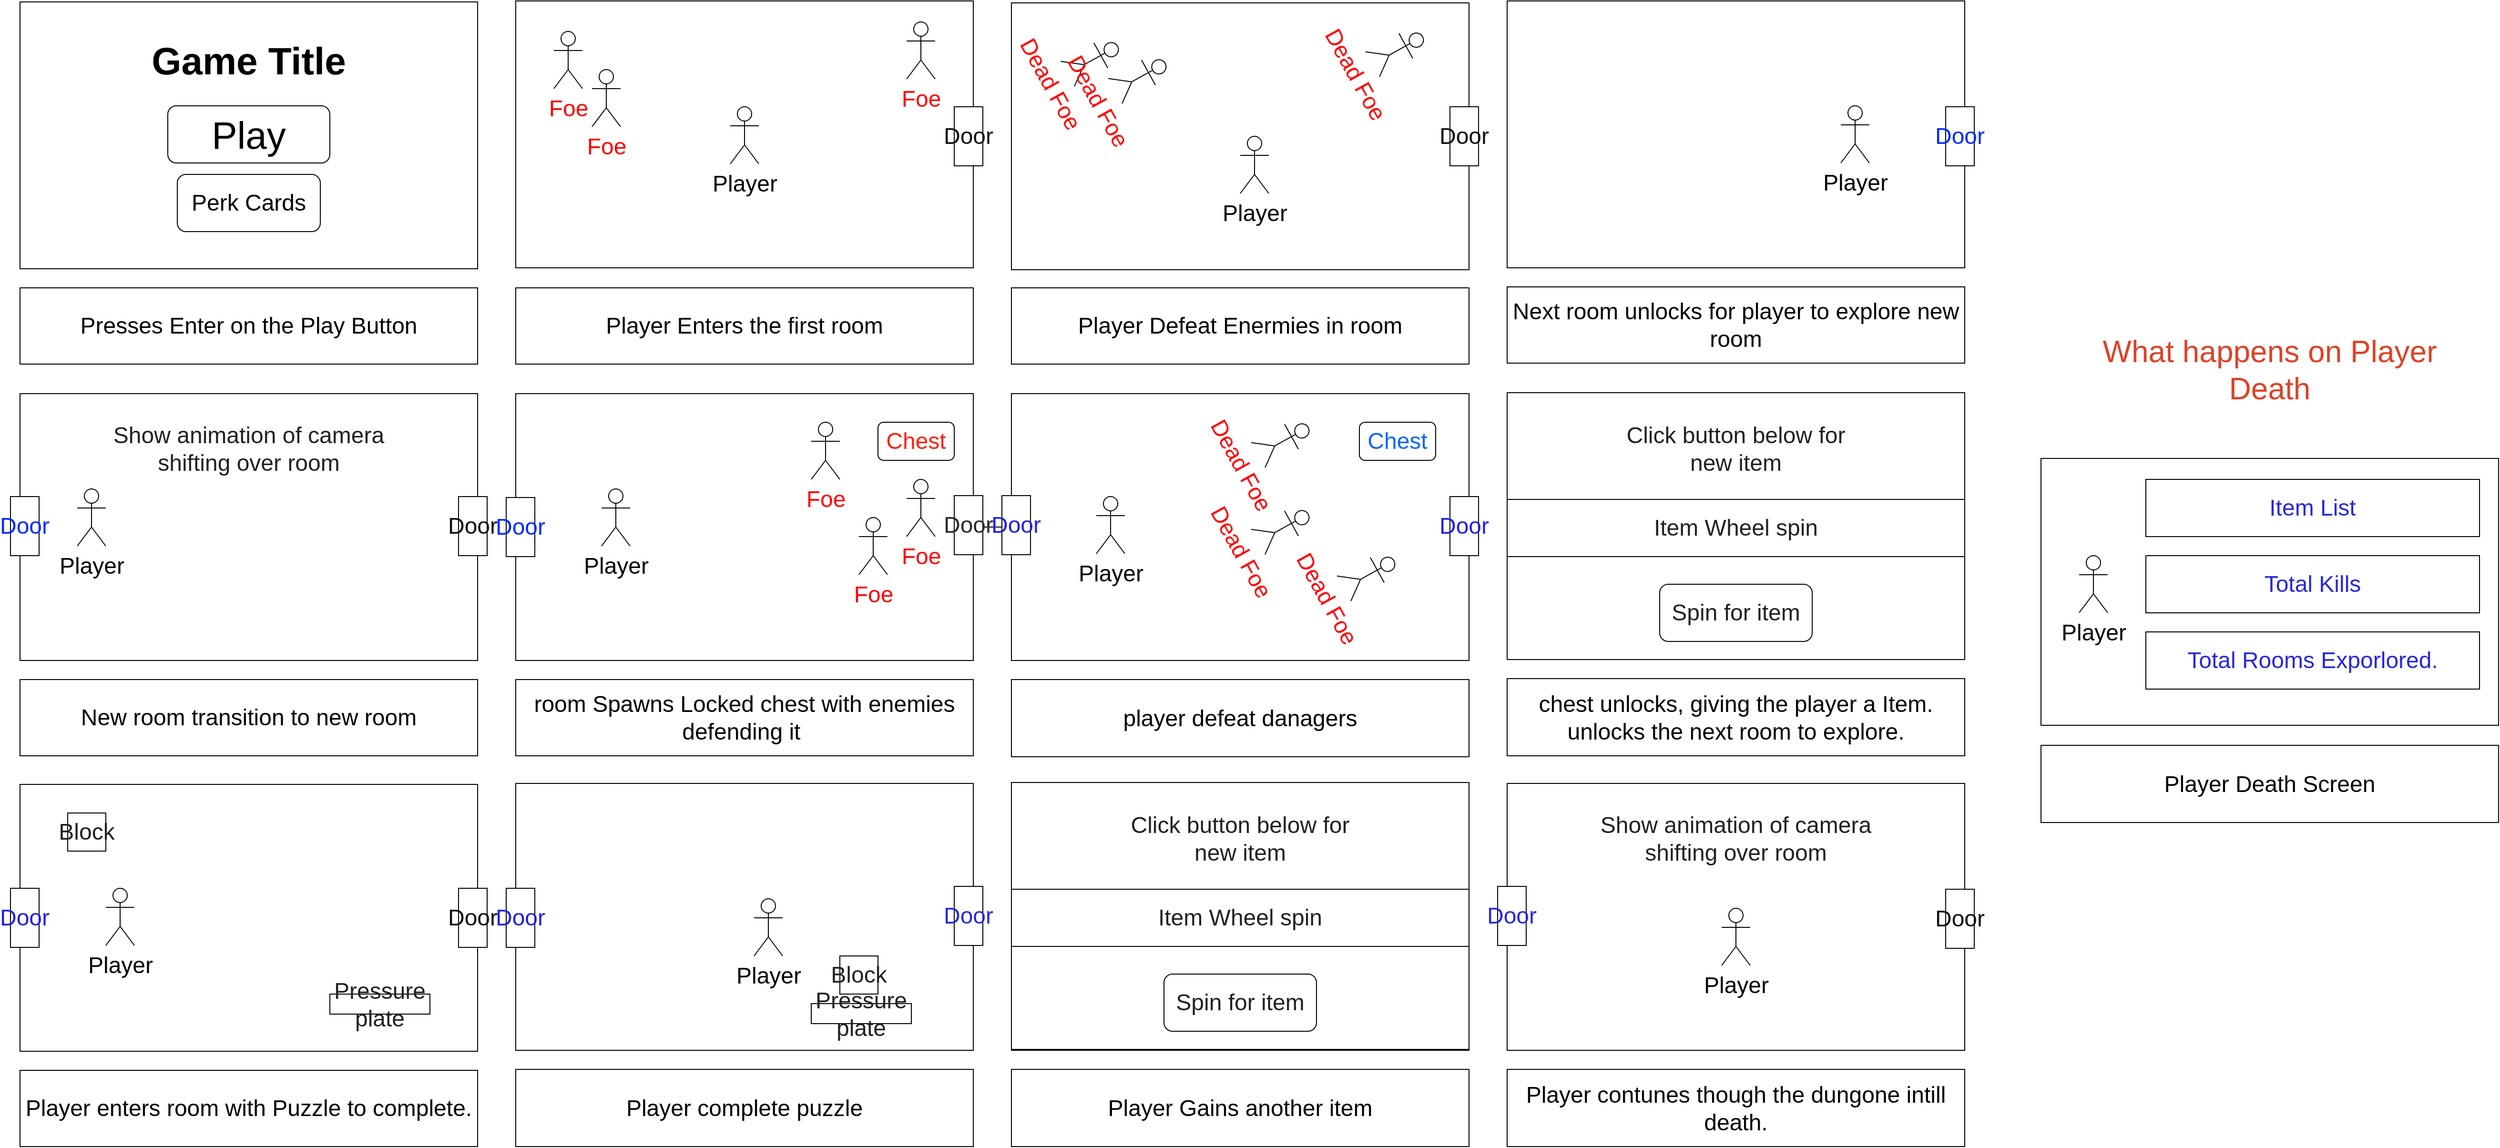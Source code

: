 <mxfile>
    <diagram id="khzAUmkpe2_2u8Bk6iNQ" name="Page-1">
        <mxGraphModel dx="3790" dy="1915" grid="1" gridSize="10" guides="1" tooltips="1" connect="1" arrows="1" fold="1" page="1" pageScale="1" pageWidth="1169" pageHeight="827" background="none" math="0" shadow="0">
            <root>
                <mxCell id="0"/>
                <mxCell id="1" parent="0"/>
                <mxCell id="3" value="" style="rounded=0;whiteSpace=wrap;html=1;fontSize=24;" parent="1" vertex="1">
                    <mxGeometry x="40" y="19" width="480" height="280" as="geometry"/>
                </mxCell>
                <mxCell id="11" value="Presses Enter on the Play Button" style="rounded=0;whiteSpace=wrap;html=1;fontSize=24;" parent="1" vertex="1">
                    <mxGeometry x="40" y="319" width="480" height="80" as="geometry"/>
                </mxCell>
                <mxCell id="12" value="" style="rounded=0;whiteSpace=wrap;html=1;fontSize=24;" parent="1" vertex="1">
                    <mxGeometry x="560" y="18" width="480" height="280" as="geometry"/>
                </mxCell>
                <mxCell id="13" value="Player Enters the first room" style="rounded=0;whiteSpace=wrap;html=1;fontSize=24;" parent="1" vertex="1">
                    <mxGeometry x="560" y="319" width="480" height="80" as="geometry"/>
                </mxCell>
                <mxCell id="14" value="" style="rounded=0;whiteSpace=wrap;html=1;fontSize=24;" parent="1" vertex="1">
                    <mxGeometry x="40" y="430" width="480" height="280" as="geometry"/>
                </mxCell>
                <mxCell id="15" value="New room transition to new room" style="rounded=0;whiteSpace=wrap;html=1;fontSize=24;" parent="1" vertex="1">
                    <mxGeometry x="40" y="730" width="480" height="80" as="geometry"/>
                </mxCell>
                <mxCell id="76" value="" style="edgeStyle=none;html=1;fontSize=24;fontColor=#222020;" edge="1" parent="1" source="16" target="20">
                    <mxGeometry relative="1" as="geometry"/>
                </mxCell>
                <mxCell id="16" value="" style="rounded=0;whiteSpace=wrap;html=1;fontSize=24;" parent="1" vertex="1">
                    <mxGeometry x="560" y="430" width="480" height="280" as="geometry"/>
                </mxCell>
                <mxCell id="17" value="room Spawns Locked chest with enemies defending it&amp;nbsp;" style="rounded=0;whiteSpace=wrap;html=1;fontSize=24;" parent="1" vertex="1">
                    <mxGeometry x="560" y="730" width="480" height="80" as="geometry"/>
                </mxCell>
                <mxCell id="18" value="" style="rounded=0;whiteSpace=wrap;html=1;fontSize=24;" parent="1" vertex="1">
                    <mxGeometry x="1080" y="20" width="480" height="280" as="geometry"/>
                </mxCell>
                <mxCell id="19" value="Player Defeat Enermies in room" style="rounded=0;whiteSpace=wrap;html=1;fontSize=24;" parent="1" vertex="1">
                    <mxGeometry x="1080" y="319" width="480" height="80" as="geometry"/>
                </mxCell>
                <mxCell id="20" value="" style="rounded=0;whiteSpace=wrap;html=1;fontSize=24;" parent="1" vertex="1">
                    <mxGeometry x="1080" y="430" width="480" height="280" as="geometry"/>
                </mxCell>
                <mxCell id="21" value="player defeat danagers" style="rounded=0;whiteSpace=wrap;html=1;fontSize=24;" parent="1" vertex="1">
                    <mxGeometry x="1080" y="730" width="480" height="81" as="geometry"/>
                </mxCell>
                <mxCell id="22" value="" style="rounded=0;whiteSpace=wrap;html=1;fontSize=24;" parent="1" vertex="1">
                    <mxGeometry x="1600" y="18" width="480" height="280" as="geometry"/>
                </mxCell>
                <mxCell id="23" value="Next room unlocks for player to explore new room" style="rounded=0;whiteSpace=wrap;html=1;fontSize=24;" parent="1" vertex="1">
                    <mxGeometry x="1600" y="318" width="480" height="80" as="geometry"/>
                </mxCell>
                <mxCell id="24" value="" style="rounded=0;whiteSpace=wrap;html=1;fontSize=24;" parent="1" vertex="1">
                    <mxGeometry x="1600" y="429" width="480" height="280" as="geometry"/>
                </mxCell>
                <mxCell id="25" value="chest unlocks, giving the player a Item. unlocks the next room to explore." style="rounded=0;whiteSpace=wrap;html=1;fontSize=24;" parent="1" vertex="1">
                    <mxGeometry x="1600" y="729" width="480" height="81" as="geometry"/>
                </mxCell>
                <mxCell id="26" value="" style="rounded=0;whiteSpace=wrap;html=1;fontSize=24;" parent="1" vertex="1">
                    <mxGeometry x="40" y="840" width="480" height="280" as="geometry"/>
                </mxCell>
                <mxCell id="27" value="Player enters room with Puzzle to complete." style="rounded=0;whiteSpace=wrap;html=1;fontSize=24;" parent="1" vertex="1">
                    <mxGeometry x="40" y="1140" width="480" height="80" as="geometry"/>
                </mxCell>
                <mxCell id="28" value="" style="rounded=0;whiteSpace=wrap;html=1;fontSize=24;" parent="1" vertex="1">
                    <mxGeometry x="560" y="839" width="480" height="280" as="geometry"/>
                </mxCell>
                <mxCell id="29" value="Player complete puzzle" style="rounded=0;whiteSpace=wrap;html=1;fontSize=24;" parent="1" vertex="1">
                    <mxGeometry x="560" y="1139" width="480" height="81" as="geometry"/>
                </mxCell>
                <mxCell id="30" value="" style="rounded=0;whiteSpace=wrap;html=1;fontSize=24;" parent="1" vertex="1">
                    <mxGeometry x="1080" y="839" width="480" height="280" as="geometry"/>
                </mxCell>
                <mxCell id="31" value="Player Gains another item" style="rounded=0;whiteSpace=wrap;html=1;fontSize=24;" parent="1" vertex="1">
                    <mxGeometry x="1080" y="1139" width="480" height="81" as="geometry"/>
                </mxCell>
                <mxCell id="32" value="" style="rounded=0;whiteSpace=wrap;html=1;fontSize=24;" parent="1" vertex="1">
                    <mxGeometry x="1600" y="839" width="480" height="280" as="geometry"/>
                </mxCell>
                <mxCell id="33" value="Player contunes though the dungone intill death." style="rounded=0;whiteSpace=wrap;html=1;fontSize=24;" parent="1" vertex="1">
                    <mxGeometry x="1600" y="1139" width="480" height="81" as="geometry"/>
                </mxCell>
                <mxCell id="34" value="Game Title" style="text;html=1;strokeColor=none;fillColor=none;align=center;verticalAlign=middle;whiteSpace=wrap;rounded=0;fontSize=40;fontStyle=1" vertex="1" parent="1">
                    <mxGeometry x="155" y="40" width="250" height="80" as="geometry"/>
                </mxCell>
                <mxCell id="35" value="Play" style="rounded=1;whiteSpace=wrap;html=1;fontSize=40;" vertex="1" parent="1">
                    <mxGeometry x="195" y="128" width="170" height="60" as="geometry"/>
                </mxCell>
                <mxCell id="37" value="Perk Cards" style="rounded=1;whiteSpace=wrap;html=1;labelBorderColor=none;fontSize=24;" vertex="1" parent="1">
                    <mxGeometry x="205" y="200" width="150" height="60" as="geometry"/>
                </mxCell>
                <mxCell id="38" value="Player" style="shape=umlActor;verticalLabelPosition=bottom;verticalAlign=top;html=1;outlineConnect=0;labelBorderColor=none;fontSize=24;" vertex="1" parent="1">
                    <mxGeometry x="785" y="129" width="30" height="60" as="geometry"/>
                </mxCell>
                <mxCell id="40" value="Foe&lt;br&gt;" style="shape=umlActor;verticalLabelPosition=bottom;verticalAlign=top;html=1;outlineConnect=0;labelBorderColor=none;fontSize=24;fontColor=#FF0000;" vertex="1" parent="1">
                    <mxGeometry x="600" y="50" width="30" height="60" as="geometry"/>
                </mxCell>
                <mxCell id="41" value="Foe&lt;br&gt;" style="shape=umlActor;verticalLabelPosition=bottom;verticalAlign=top;html=1;outlineConnect=0;labelBorderColor=none;fontSize=24;fontColor=#FF0000;" vertex="1" parent="1">
                    <mxGeometry x="640" y="90" width="30" height="60" as="geometry"/>
                </mxCell>
                <mxCell id="42" value="Foe&lt;br&gt;" style="shape=umlActor;verticalLabelPosition=bottom;verticalAlign=top;html=1;outlineConnect=0;labelBorderColor=none;fontSize=24;fontColor=#FF0000;" vertex="1" parent="1">
                    <mxGeometry x="970" y="40" width="30" height="60" as="geometry"/>
                </mxCell>
                <mxCell id="43" value="Dead Foe" style="shape=umlActor;verticalLabelPosition=bottom;verticalAlign=top;html=1;outlineConnect=0;labelBorderColor=none;fontSize=24;fontColor=#FF0000;rotation=61;" vertex="1" parent="1">
                    <mxGeometry x="1470" y="40" width="30" height="60" as="geometry"/>
                </mxCell>
                <mxCell id="44" value="Dead Foe" style="shape=umlActor;verticalLabelPosition=bottom;verticalAlign=top;html=1;outlineConnect=0;labelBorderColor=none;fontSize=24;fontColor=#FF0000;rotation=61;" vertex="1" parent="1">
                    <mxGeometry x="1150" y="50" width="30" height="60" as="geometry"/>
                </mxCell>
                <mxCell id="45" value="Dead Foe" style="shape=umlActor;verticalLabelPosition=bottom;verticalAlign=top;html=1;outlineConnect=0;labelBorderColor=none;fontSize=24;fontColor=#FF0000;rotation=61;" vertex="1" parent="1">
                    <mxGeometry x="1200" y="68" width="30" height="60" as="geometry"/>
                </mxCell>
                <mxCell id="46" value="Player" style="shape=umlActor;verticalLabelPosition=bottom;verticalAlign=top;html=1;outlineConnect=0;labelBorderColor=none;fontSize=24;" vertex="1" parent="1">
                    <mxGeometry x="1320" y="160" width="30" height="60" as="geometry"/>
                </mxCell>
                <mxCell id="47" value="Player" style="shape=umlActor;verticalLabelPosition=bottom;verticalAlign=top;html=1;outlineConnect=0;labelBorderColor=none;fontSize=24;" vertex="1" parent="1">
                    <mxGeometry x="1950" y="128" width="30" height="60" as="geometry"/>
                </mxCell>
                <mxCell id="51" value="Door" style="rounded=0;whiteSpace=wrap;html=1;labelBorderColor=none;fontSize=24;fontColor=#002aff;" vertex="1" parent="1">
                    <mxGeometry x="2060" y="129" width="30" height="62" as="geometry"/>
                </mxCell>
                <mxCell id="52" value="Door" style="rounded=0;whiteSpace=wrap;html=1;labelBorderColor=none;fontSize=24;fontColor=#002aff;" vertex="1" parent="1">
                    <mxGeometry x="30" y="538" width="30" height="62" as="geometry"/>
                </mxCell>
                <mxCell id="55" value="Player" style="shape=umlActor;verticalLabelPosition=bottom;verticalAlign=top;html=1;outlineConnect=0;labelBorderColor=none;fontSize=24;" vertex="1" parent="1">
                    <mxGeometry x="100" y="530" width="30" height="60" as="geometry"/>
                </mxCell>
                <mxCell id="56" value="Chest" style="rounded=1;whiteSpace=wrap;html=1;labelBorderColor=none;fontSize=24;fontColor=#0865fd;" vertex="1" parent="1">
                    <mxGeometry x="1445" y="460" width="80" height="40" as="geometry"/>
                </mxCell>
                <mxCell id="57" value="Door" style="rounded=0;whiteSpace=wrap;html=1;labelBorderColor=none;fontSize=24;fontColor=#002aff;" vertex="1" parent="1">
                    <mxGeometry x="550" y="539" width="30" height="62" as="geometry"/>
                </mxCell>
                <mxCell id="58" value="Player" style="shape=umlActor;verticalLabelPosition=bottom;verticalAlign=top;html=1;outlineConnect=0;labelBorderColor=none;fontSize=24;" vertex="1" parent="1">
                    <mxGeometry x="650" y="530" width="30" height="60" as="geometry"/>
                </mxCell>
                <mxCell id="59" value="Foe&lt;br&gt;" style="shape=umlActor;verticalLabelPosition=bottom;verticalAlign=top;html=1;outlineConnect=0;labelBorderColor=none;fontSize=24;fontColor=#FF0000;" vertex="1" parent="1">
                    <mxGeometry x="870" y="460" width="30" height="60" as="geometry"/>
                </mxCell>
                <mxCell id="60" value="Foe&lt;br&gt;" style="shape=umlActor;verticalLabelPosition=bottom;verticalAlign=top;html=1;outlineConnect=0;labelBorderColor=none;fontSize=24;fontColor=#FF0000;" vertex="1" parent="1">
                    <mxGeometry x="970" y="520" width="30" height="60" as="geometry"/>
                </mxCell>
                <mxCell id="61" value="Foe&lt;br&gt;" style="shape=umlActor;verticalLabelPosition=bottom;verticalAlign=top;html=1;outlineConnect=0;labelBorderColor=none;fontSize=24;fontColor=#FF0000;" vertex="1" parent="1">
                    <mxGeometry x="920" y="560" width="30" height="60" as="geometry"/>
                </mxCell>
                <mxCell id="62" value="Door" style="rounded=0;whiteSpace=wrap;html=1;labelBorderColor=none;fontSize=24;fontColor=#2a2a2d;" vertex="1" parent="1">
                    <mxGeometry x="1020" y="537" width="30" height="62" as="geometry"/>
                </mxCell>
                <mxCell id="63" value="Door" style="rounded=0;whiteSpace=wrap;html=1;labelBorderColor=none;fontSize=24;fontColor=#0e0e11;" vertex="1" parent="1">
                    <mxGeometry x="1020" y="129" width="30" height="62" as="geometry"/>
                </mxCell>
                <mxCell id="64" value="Door" style="rounded=0;whiteSpace=wrap;html=1;labelBorderColor=none;fontSize=24;fontColor=#0e0e11;" vertex="1" parent="1">
                    <mxGeometry x="1540" y="129" width="30" height="62" as="geometry"/>
                </mxCell>
                <mxCell id="65" value="Door" style="rounded=0;whiteSpace=wrap;html=1;labelBorderColor=none;fontSize=24;fontColor=#0e0e11;" vertex="1" parent="1">
                    <mxGeometry x="500" y="538" width="30" height="62" as="geometry"/>
                </mxCell>
                <mxCell id="66" value="Dead Foe" style="shape=umlActor;verticalLabelPosition=bottom;verticalAlign=top;html=1;outlineConnect=0;labelBorderColor=none;fontSize=24;fontColor=#FF0000;rotation=61;" vertex="1" parent="1">
                    <mxGeometry x="1350" y="450" width="30" height="60" as="geometry"/>
                </mxCell>
                <mxCell id="67" value="Dead Foe" style="shape=umlActor;verticalLabelPosition=bottom;verticalAlign=top;html=1;outlineConnect=0;labelBorderColor=none;fontSize=24;fontColor=#FF0000;rotation=61;" vertex="1" parent="1">
                    <mxGeometry x="1350" y="541" width="30" height="60" as="geometry"/>
                </mxCell>
                <mxCell id="68" value="Dead Foe" style="shape=umlActor;verticalLabelPosition=bottom;verticalAlign=top;html=1;outlineConnect=0;labelBorderColor=none;fontSize=24;fontColor=#FF0000;rotation=61;" vertex="1" parent="1">
                    <mxGeometry x="1440" y="590" width="30" height="60" as="geometry"/>
                </mxCell>
                <mxCell id="69" value="Door" style="rounded=0;whiteSpace=wrap;html=1;labelBorderColor=none;fontSize=24;fontColor=#2020df;" vertex="1" parent="1">
                    <mxGeometry x="1540" y="538" width="30" height="62" as="geometry"/>
                </mxCell>
                <mxCell id="70" value="Chest" style="rounded=1;whiteSpace=wrap;html=1;labelBorderColor=none;fontSize=24;fontColor=#fd2008;" vertex="1" parent="1">
                    <mxGeometry x="940" y="460" width="80" height="40" as="geometry"/>
                </mxCell>
                <mxCell id="71" value="Player" style="shape=umlActor;verticalLabelPosition=bottom;verticalAlign=top;html=1;outlineConnect=0;labelBorderColor=none;fontSize=24;" vertex="1" parent="1">
                    <mxGeometry x="1169" y="538" width="30" height="60" as="geometry"/>
                </mxCell>
                <mxCell id="72" value="Item Wheel spin" style="rounded=0;whiteSpace=wrap;html=1;labelBorderColor=none;fontSize=24;fontColor=#222020;" vertex="1" parent="1">
                    <mxGeometry x="1600" y="541" width="480" height="60" as="geometry"/>
                </mxCell>
                <mxCell id="73" value="Spin for item" style="rounded=1;whiteSpace=wrap;html=1;labelBorderColor=none;fontSize=24;fontColor=#222020;" vertex="1" parent="1">
                    <mxGeometry x="1760" y="630" width="160" height="60" as="geometry"/>
                </mxCell>
                <mxCell id="74" value="Click button below for new item" style="text;html=1;strokeColor=none;fillColor=none;align=center;verticalAlign=middle;whiteSpace=wrap;rounded=0;labelBorderColor=none;fontSize=24;fontColor=#222020;" vertex="1" parent="1">
                    <mxGeometry x="1720" y="460" width="240" height="55" as="geometry"/>
                </mxCell>
                <mxCell id="75" value="Door" style="rounded=0;whiteSpace=wrap;html=1;labelBorderColor=none;fontSize=24;fontColor=#2020df;" vertex="1" parent="1">
                    <mxGeometry x="30" y="949" width="30" height="62" as="geometry"/>
                </mxCell>
                <mxCell id="77" value="Door" style="rounded=0;whiteSpace=wrap;html=1;labelBorderColor=none;fontSize=24;fontColor=#2020df;" vertex="1" parent="1">
                    <mxGeometry x="1070" y="537" width="30" height="62" as="geometry"/>
                </mxCell>
                <mxCell id="78" value="Player" style="shape=umlActor;verticalLabelPosition=bottom;verticalAlign=top;html=1;outlineConnect=0;labelBorderColor=none;fontSize=24;" vertex="1" parent="1">
                    <mxGeometry x="130" y="949" width="30" height="60" as="geometry"/>
                </mxCell>
                <mxCell id="79" value="Show animation of camera shifting over room" style="text;html=1;strokeColor=none;fillColor=none;align=center;verticalAlign=middle;whiteSpace=wrap;rounded=0;labelBorderColor=none;fontSize=24;fontColor=#222020;" vertex="1" parent="1">
                    <mxGeometry x="130" y="445" width="300" height="85" as="geometry"/>
                </mxCell>
                <mxCell id="80" value="Block" style="rounded=0;whiteSpace=wrap;html=1;labelBorderColor=none;fontSize=24;fontColor=#222020;" vertex="1" parent="1">
                    <mxGeometry x="900" y="1020" width="40" height="40" as="geometry"/>
                </mxCell>
                <mxCell id="81" value="Pressure plate" style="rounded=0;whiteSpace=wrap;html=1;labelBorderColor=none;fontSize=24;fontColor=#222020;" vertex="1" parent="1">
                    <mxGeometry x="365" y="1060" width="105" height="21" as="geometry"/>
                </mxCell>
                <mxCell id="83" value="Door" style="rounded=0;whiteSpace=wrap;html=1;labelBorderColor=none;fontSize=24;fontColor=#0e0e11;" vertex="1" parent="1">
                    <mxGeometry x="500" y="949" width="30" height="62" as="geometry"/>
                </mxCell>
                <mxCell id="84" value="Door" style="rounded=0;whiteSpace=wrap;html=1;labelBorderColor=none;fontSize=24;fontColor=#2727dd;" vertex="1" parent="1">
                    <mxGeometry x="1020" y="947" width="30" height="62" as="geometry"/>
                </mxCell>
                <mxCell id="85" value="Door" style="rounded=0;whiteSpace=wrap;html=1;labelBorderColor=none;fontSize=24;fontColor=#2020df;" vertex="1" parent="1">
                    <mxGeometry x="550" y="949" width="30" height="62" as="geometry"/>
                </mxCell>
                <mxCell id="86" value="Player" style="shape=umlActor;verticalLabelPosition=bottom;verticalAlign=top;html=1;outlineConnect=0;labelBorderColor=none;fontSize=24;" vertex="1" parent="1">
                    <mxGeometry x="810" y="960" width="30" height="60" as="geometry"/>
                </mxCell>
                <mxCell id="87" value="Pressure plate" style="rounded=0;whiteSpace=wrap;html=1;labelBorderColor=none;fontSize=24;fontColor=#222020;" vertex="1" parent="1">
                    <mxGeometry x="870" y="1070" width="105" height="21" as="geometry"/>
                </mxCell>
                <mxCell id="88" value="Block" style="rounded=0;whiteSpace=wrap;html=1;labelBorderColor=none;fontSize=24;fontColor=#222020;" vertex="1" parent="1">
                    <mxGeometry x="90" y="870" width="40" height="40" as="geometry"/>
                </mxCell>
                <mxCell id="89" value="" style="rounded=0;whiteSpace=wrap;html=1;fontSize=24;" vertex="1" parent="1">
                    <mxGeometry x="1080" y="838" width="480" height="280" as="geometry"/>
                </mxCell>
                <mxCell id="90" value="Item Wheel spin" style="rounded=0;whiteSpace=wrap;html=1;labelBorderColor=none;fontSize=24;fontColor=#222020;" vertex="1" parent="1">
                    <mxGeometry x="1080" y="950" width="480" height="60" as="geometry"/>
                </mxCell>
                <mxCell id="91" value="Spin for item" style="rounded=1;whiteSpace=wrap;html=1;labelBorderColor=none;fontSize=24;fontColor=#222020;" vertex="1" parent="1">
                    <mxGeometry x="1240" y="1039" width="160" height="60" as="geometry"/>
                </mxCell>
                <mxCell id="92" value="Click button below for new item" style="text;html=1;strokeColor=none;fillColor=none;align=center;verticalAlign=middle;whiteSpace=wrap;rounded=0;labelBorderColor=none;fontSize=24;fontColor=#222020;" vertex="1" parent="1">
                    <mxGeometry x="1200" y="869" width="240" height="55" as="geometry"/>
                </mxCell>
                <mxCell id="93" value="Show animation of camera shifting over room" style="text;html=1;strokeColor=none;fillColor=none;align=center;verticalAlign=middle;whiteSpace=wrap;rounded=0;labelBorderColor=none;fontSize=24;fontColor=#222020;" vertex="1" parent="1">
                    <mxGeometry x="1690" y="854" width="300" height="85" as="geometry"/>
                </mxCell>
                <mxCell id="94" value="Player" style="shape=umlActor;verticalLabelPosition=bottom;verticalAlign=top;html=1;outlineConnect=0;labelBorderColor=none;fontSize=24;" vertex="1" parent="1">
                    <mxGeometry x="1825" y="970" width="30" height="60" as="geometry"/>
                </mxCell>
                <mxCell id="95" value="Door" style="rounded=0;whiteSpace=wrap;html=1;labelBorderColor=none;fontSize=24;fontColor=#2727dd;" vertex="1" parent="1">
                    <mxGeometry x="1590" y="947" width="30" height="62" as="geometry"/>
                </mxCell>
                <mxCell id="97" value="Door" style="rounded=0;whiteSpace=wrap;html=1;labelBorderColor=none;fontSize=24;fontColor=#0e0e11;" vertex="1" parent="1">
                    <mxGeometry x="2060" y="950" width="30" height="62" as="geometry"/>
                </mxCell>
                <mxCell id="98" value="" style="rounded=0;whiteSpace=wrap;html=1;fontSize=24;" vertex="1" parent="1">
                    <mxGeometry x="2160" y="498" width="480" height="280" as="geometry"/>
                </mxCell>
                <mxCell id="99" value="Player Death Screen" style="rounded=0;whiteSpace=wrap;html=1;fontSize=24;" vertex="1" parent="1">
                    <mxGeometry x="2160" y="799" width="480" height="81" as="geometry"/>
                </mxCell>
                <mxCell id="100" value="What happens on Player Death" style="text;html=1;strokeColor=none;fillColor=none;align=center;verticalAlign=middle;whiteSpace=wrap;rounded=0;labelBorderColor=none;fontSize=32;fontColor=#dd4227;" vertex="1" parent="1">
                    <mxGeometry x="2200" y="340" width="400" height="129" as="geometry"/>
                </mxCell>
                <mxCell id="101" value="Player" style="shape=umlActor;verticalLabelPosition=bottom;verticalAlign=top;html=1;outlineConnect=0;labelBorderColor=none;fontSize=24;" vertex="1" parent="1">
                    <mxGeometry x="2200" y="600" width="30" height="60" as="geometry"/>
                </mxCell>
                <mxCell id="102" value="Item List" style="rounded=0;whiteSpace=wrap;html=1;labelBorderColor=none;fontSize=24;fontColor=#2727dd;" vertex="1" parent="1">
                    <mxGeometry x="2270" y="520" width="350" height="60" as="geometry"/>
                </mxCell>
                <mxCell id="104" value="Total Kills" style="rounded=0;whiteSpace=wrap;html=1;labelBorderColor=none;fontSize=24;fontColor=#2727dd;" vertex="1" parent="1">
                    <mxGeometry x="2270" y="600" width="350" height="60" as="geometry"/>
                </mxCell>
                <mxCell id="105" value="Total Rooms Exporlored." style="rounded=0;whiteSpace=wrap;html=1;labelBorderColor=none;fontSize=24;fontColor=#2727dd;" vertex="1" parent="1">
                    <mxGeometry x="2270" y="680" width="350" height="60" as="geometry"/>
                </mxCell>
            </root>
        </mxGraphModel>
    </diagram>
</mxfile>